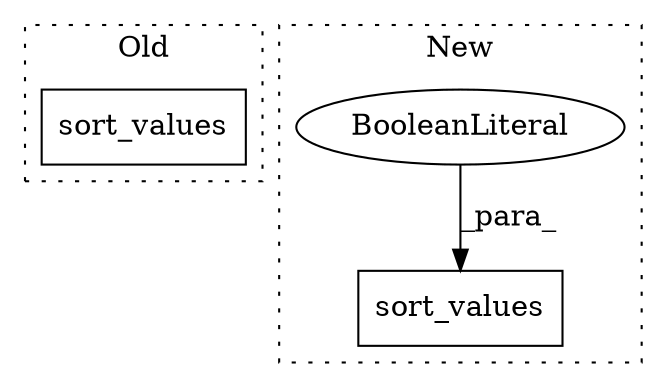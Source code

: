 digraph G {
subgraph cluster0 {
1 [label="sort_values" a="32" s="42540,42569" l="12,1" shape="box"];
label = "Old";
style="dotted";
}
subgraph cluster1 {
2 [label="sort_values" a="32" s="43995,44025" l="12,1" shape="box"];
3 [label="BooleanLiteral" a="9" s="44020" l="5" shape="ellipse"];
label = "New";
style="dotted";
}
3 -> 2 [label="_para_"];
}